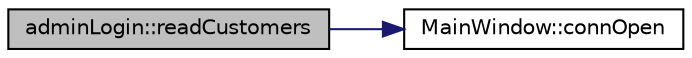 digraph "adminLogin::readCustomers"
{
 // LATEX_PDF_SIZE
  bgcolor="transparent";
  edge [fontname="Helvetica",fontsize="10",labelfontname="Helvetica",labelfontsize="10"];
  node [fontname="Helvetica",fontsize="10",shape=record];
  rankdir="LR";
  Node1 [label="adminLogin::readCustomers",height=0.2,width=0.4,color="black", fillcolor="grey75", style="filled", fontcolor="black",tooltip=" "];
  Node1 -> Node2 [color="midnightblue",fontsize="10",style="solid"];
  Node2 [label="MainWindow::connOpen",height=0.2,width=0.4,color="black",URL="$class_main_window.html#a0d30e4605e1f8daf1841a3968bdaa443",tooltip=" "];
}
